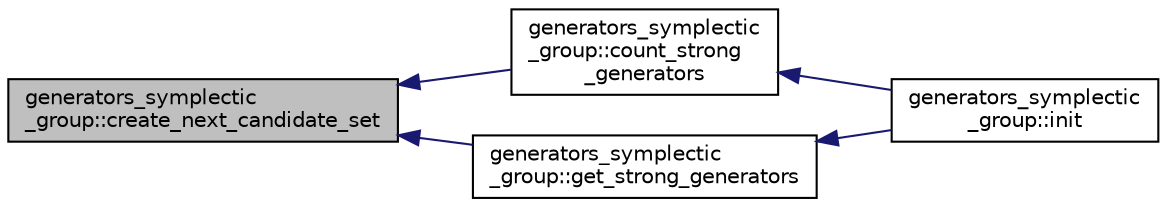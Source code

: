 digraph "generators_symplectic_group::create_next_candidate_set"
{
  edge [fontname="Helvetica",fontsize="10",labelfontname="Helvetica",labelfontsize="10"];
  node [fontname="Helvetica",fontsize="10",shape=record];
  rankdir="LR";
  Node29 [label="generators_symplectic\l_group::create_next_candidate_set",height=0.2,width=0.4,color="black", fillcolor="grey75", style="filled", fontcolor="black"];
  Node29 -> Node30 [dir="back",color="midnightblue",fontsize="10",style="solid",fontname="Helvetica"];
  Node30 [label="generators_symplectic\l_group::count_strong\l_generators",height=0.2,width=0.4,color="black", fillcolor="white", style="filled",URL="$d7/dd9/classgenerators__symplectic__group.html#adae8eb63b9aac802572e94b144dd27a5"];
  Node30 -> Node31 [dir="back",color="midnightblue",fontsize="10",style="solid",fontname="Helvetica"];
  Node31 [label="generators_symplectic\l_group::init",height=0.2,width=0.4,color="black", fillcolor="white", style="filled",URL="$d7/dd9/classgenerators__symplectic__group.html#a3f0418f9f639b4a2ab1ce3b6ea89233d"];
  Node29 -> Node32 [dir="back",color="midnightblue",fontsize="10",style="solid",fontname="Helvetica"];
  Node32 [label="generators_symplectic\l_group::get_strong_generators",height=0.2,width=0.4,color="black", fillcolor="white", style="filled",URL="$d7/dd9/classgenerators__symplectic__group.html#a106102382bb375ece59b5b1d85f063da"];
  Node32 -> Node31 [dir="back",color="midnightblue",fontsize="10",style="solid",fontname="Helvetica"];
}
